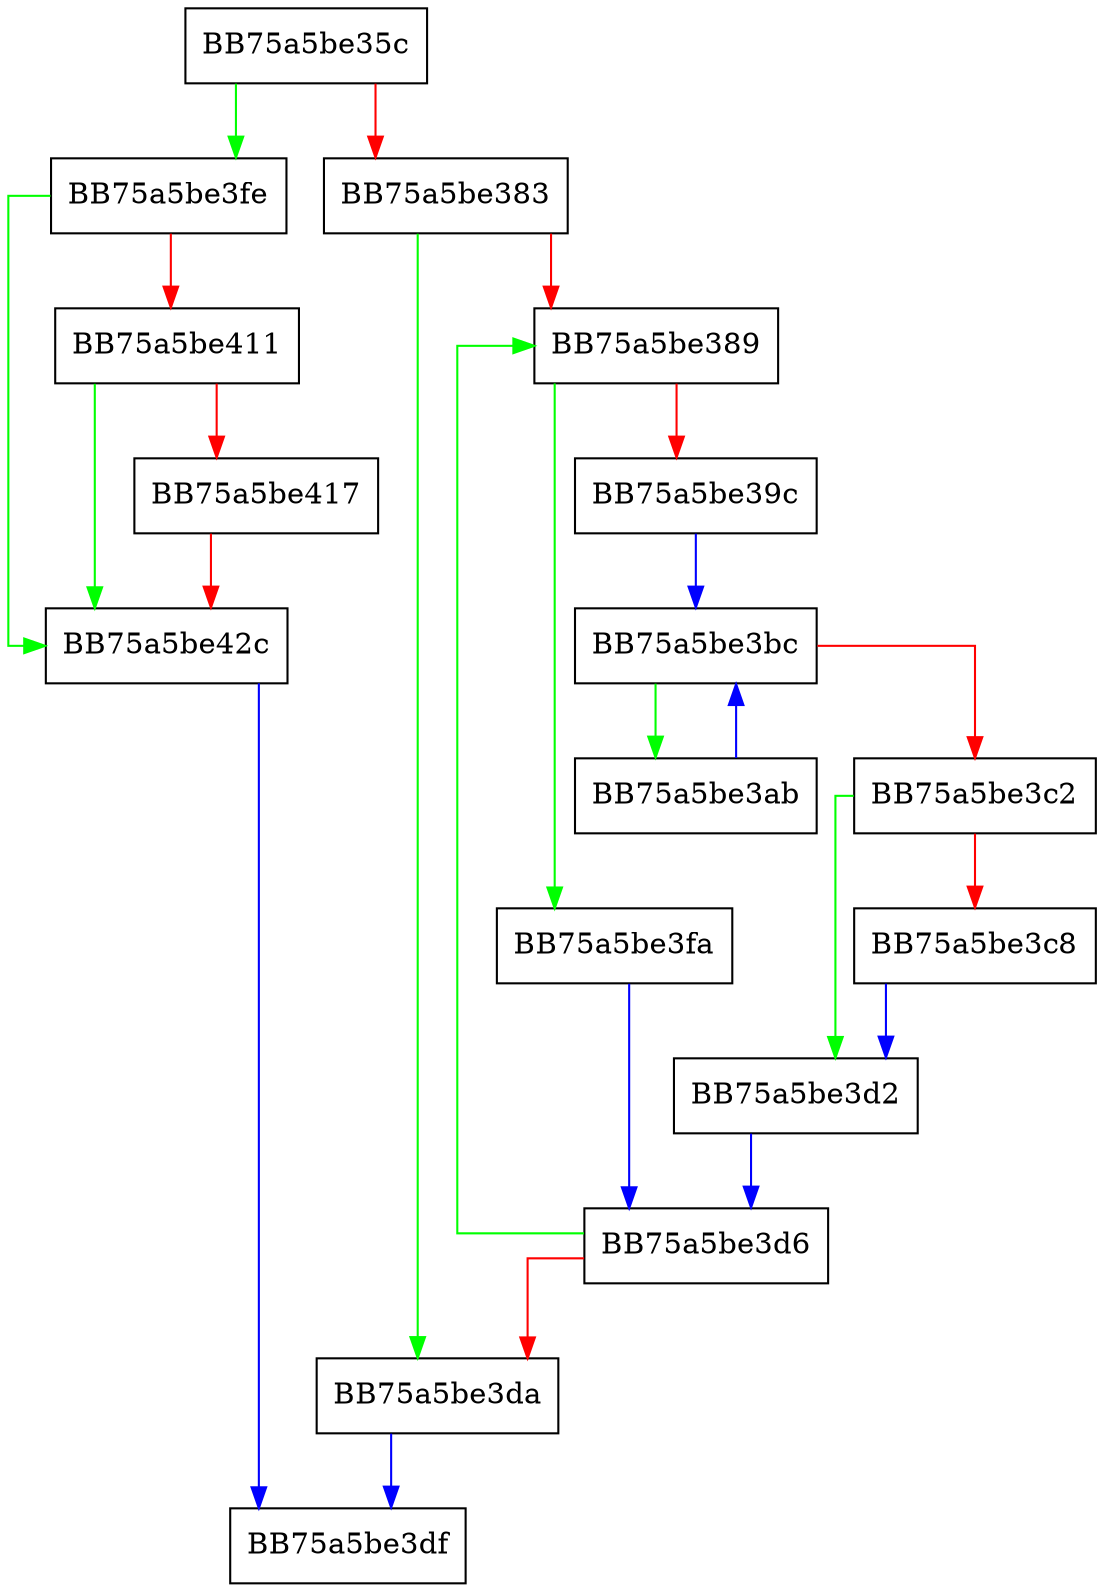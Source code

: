 digraph RepackDataList {
  node [shape="box"];
  graph [splines=ortho];
  BB75a5be35c -> BB75a5be3fe [color="green"];
  BB75a5be35c -> BB75a5be383 [color="red"];
  BB75a5be383 -> BB75a5be3da [color="green"];
  BB75a5be383 -> BB75a5be389 [color="red"];
  BB75a5be389 -> BB75a5be3fa [color="green"];
  BB75a5be389 -> BB75a5be39c [color="red"];
  BB75a5be39c -> BB75a5be3bc [color="blue"];
  BB75a5be3ab -> BB75a5be3bc [color="blue"];
  BB75a5be3bc -> BB75a5be3ab [color="green"];
  BB75a5be3bc -> BB75a5be3c2 [color="red"];
  BB75a5be3c2 -> BB75a5be3d2 [color="green"];
  BB75a5be3c2 -> BB75a5be3c8 [color="red"];
  BB75a5be3c8 -> BB75a5be3d2 [color="blue"];
  BB75a5be3d2 -> BB75a5be3d6 [color="blue"];
  BB75a5be3d6 -> BB75a5be389 [color="green"];
  BB75a5be3d6 -> BB75a5be3da [color="red"];
  BB75a5be3da -> BB75a5be3df [color="blue"];
  BB75a5be3fa -> BB75a5be3d6 [color="blue"];
  BB75a5be3fe -> BB75a5be42c [color="green"];
  BB75a5be3fe -> BB75a5be411 [color="red"];
  BB75a5be411 -> BB75a5be42c [color="green"];
  BB75a5be411 -> BB75a5be417 [color="red"];
  BB75a5be417 -> BB75a5be42c [color="red"];
  BB75a5be42c -> BB75a5be3df [color="blue"];
}
